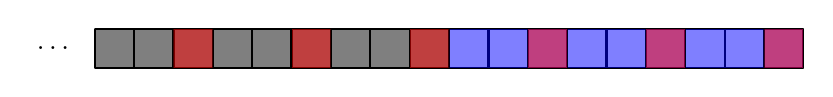 \begin{tikzpicture}[auto, node distance=3.5cm,>=latex']
\tikzstyle{inner} = [draw, fill=none, rectangle, 
minimum height=5em, minimum width=7em, node distance=4cm, text width=7em, align=center]
\tikzstyle{outer} = [draw=gray,dashed,fill=none,thick,inner sep=0.2cm]
\tikzstyle{cord} = [coordinate]
\tikzstyle{sum} = [draw,circle,radius=0.5cm]
\draw[step=0.5cm,color=black,thick] (-1.5,0) grid (7.5,0.5);
%\node at (-1.25,+0.25) {0};
%\node at (-0.75,+0.25) {1};
%\node at (-0.25,+0.25) {1};
%\node at (+0.25,+0.25) {0};
%\node at (+0.75,+0.25) {1};
%\node at (+1.25,+0.25) {0};
%\node at (+1.75,+0.25) {1};
%\node at (+2.25,+0.25) {0};
%\node at (+2.75,+0.25) {1};
%\node at (+3.25,+0.25) {0};
%\node at (+3.75,+0.25) {0};
%\node at (+4.25,+0.25) {1};
%\node at (+4.75,+0.25) {0};
%\node at (+5.25,+0.25) {0};
%\node at (+5.75,+0.25) {0};
%\node at (+6.25,+0.25) {0};
%\node at (+6.75,+0.25) {0};
%\node at (+7.25,+0.25) {1};
\draw[fill=black,opacity=0.5] (0,0) rectangle (1.5,0.5);
\draw[fill=black,opacity=0.5] (1.5,0) rectangle (3,0.5);
\draw[fill=blue,opacity=0.5] (3,0) rectangle (4.5,0.5);
\draw[fill=blue,opacity=0.5] (4.5,0) rectangle (6,0.5);
\draw[fill=black,opacity=0.5] (-1.5,0.5) rectangle (0,0);
\draw[fill=blue,opacity=0.5] (6,0) rectangle (7.5,0.5);
\draw [fill=red,opacity=0.5] (1,0) rectangle (1.5,0.5);
\draw [fill=red,opacity=0.5] (2.5,0) rectangle (3,0.5);
\draw [fill=red,opacity=0.5] (4,0) rectangle (4.5,0.5);
\draw [fill=red,opacity=0.5] (5.5,0) rectangle (6,0.5);
\draw [fill=red,opacity=0.5] (-0.5,0) rectangle (0,0.5);
\draw [fill=red,opacity=0.5] (7,0) rectangle (7.5,0.5);
\node[] at (-2,0.25) {$\dots$};
\end{tikzpicture}